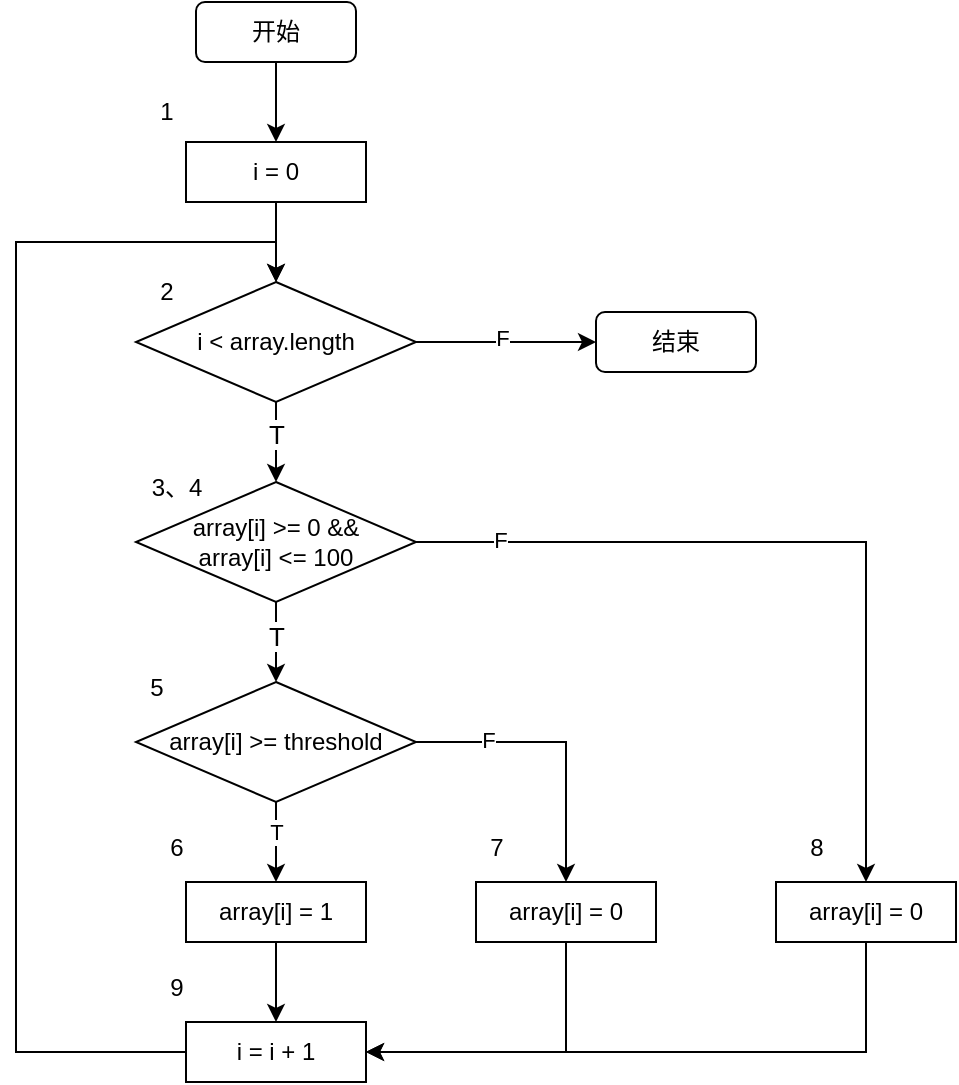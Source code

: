 <mxfile version="24.4.13" type="github" pages="2">
  <diagram name="第 1 页" id="lf6KEcUW7krj2NV99V1O">
    <mxGraphModel dx="1026" dy="685" grid="1" gridSize="10" guides="1" tooltips="1" connect="1" arrows="1" fold="1" page="1" pageScale="1" pageWidth="827" pageHeight="1169" math="0" shadow="0">
      <root>
        <mxCell id="0" />
        <mxCell id="1" parent="0" />
        <mxCell id="ztxj1GRvlJRtUrSpg48a-3" style="edgeStyle=orthogonalEdgeStyle;rounded=0;orthogonalLoop=1;jettySize=auto;html=1;" edge="1" parent="1" source="ztxj1GRvlJRtUrSpg48a-1" target="ztxj1GRvlJRtUrSpg48a-2">
          <mxGeometry relative="1" as="geometry" />
        </mxCell>
        <mxCell id="ztxj1GRvlJRtUrSpg48a-1" value="开始" style="rounded=1;whiteSpace=wrap;html=1;" vertex="1" parent="1">
          <mxGeometry x="340" y="90" width="80" height="30" as="geometry" />
        </mxCell>
        <mxCell id="ztxj1GRvlJRtUrSpg48a-5" value="" style="edgeStyle=orthogonalEdgeStyle;rounded=0;orthogonalLoop=1;jettySize=auto;html=1;" edge="1" parent="1" source="ztxj1GRvlJRtUrSpg48a-2">
          <mxGeometry relative="1" as="geometry">
            <mxPoint x="380" y="230" as="targetPoint" />
          </mxGeometry>
        </mxCell>
        <mxCell id="ztxj1GRvlJRtUrSpg48a-2" value="i = 0" style="rounded=0;whiteSpace=wrap;html=1;" vertex="1" parent="1">
          <mxGeometry x="335" y="160" width="90" height="30" as="geometry" />
        </mxCell>
        <mxCell id="ztxj1GRvlJRtUrSpg48a-11" value="" style="edgeStyle=orthogonalEdgeStyle;rounded=0;orthogonalLoop=1;jettySize=auto;html=1;" edge="1" parent="1" source="ztxj1GRvlJRtUrSpg48a-7" target="ztxj1GRvlJRtUrSpg48a-10">
          <mxGeometry relative="1" as="geometry" />
        </mxCell>
        <mxCell id="ztxj1GRvlJRtUrSpg48a-13" value="T" style="edgeLabel;html=1;align=center;verticalAlign=middle;resizable=0;points=[];fontSize=13;" vertex="1" connectable="0" parent="ztxj1GRvlJRtUrSpg48a-11">
          <mxGeometry x="-0.15" y="1" relative="1" as="geometry">
            <mxPoint x="-1" as="offset" />
          </mxGeometry>
        </mxCell>
        <mxCell id="ztxj1GRvlJRtUrSpg48a-26" style="edgeStyle=orthogonalEdgeStyle;rounded=0;orthogonalLoop=1;jettySize=auto;html=1;entryX=0.5;entryY=0;entryDx=0;entryDy=0;" edge="1" parent="1" source="ztxj1GRvlJRtUrSpg48a-7" target="ztxj1GRvlJRtUrSpg48a-25">
          <mxGeometry relative="1" as="geometry" />
        </mxCell>
        <mxCell id="ztxj1GRvlJRtUrSpg48a-27" value="F" style="edgeLabel;html=1;align=center;verticalAlign=middle;resizable=0;points=[];" vertex="1" connectable="0" parent="ztxj1GRvlJRtUrSpg48a-26">
          <mxGeometry x="-0.787" y="1" relative="1" as="geometry">
            <mxPoint as="offset" />
          </mxGeometry>
        </mxCell>
        <mxCell id="ztxj1GRvlJRtUrSpg48a-7" value="array[i] &amp;gt;= 0 &amp;amp;&amp;amp;&lt;div&gt;array[i] &amp;lt;= 100&lt;/div&gt;" style="rhombus;whiteSpace=wrap;html=1;rounded=0;" vertex="1" parent="1">
          <mxGeometry x="310" y="330" width="140" height="60" as="geometry" />
        </mxCell>
        <mxCell id="ztxj1GRvlJRtUrSpg48a-9" style="edgeStyle=orthogonalEdgeStyle;rounded=0;orthogonalLoop=1;jettySize=auto;html=1;entryX=0.5;entryY=0;entryDx=0;entryDy=0;" edge="1" parent="1" source="ztxj1GRvlJRtUrSpg48a-8" target="ztxj1GRvlJRtUrSpg48a-7">
          <mxGeometry relative="1" as="geometry" />
        </mxCell>
        <mxCell id="ztxj1GRvlJRtUrSpg48a-12" value="T" style="edgeLabel;html=1;align=center;verticalAlign=middle;resizable=0;points=[];fontSize=13;" vertex="1" connectable="0" parent="ztxj1GRvlJRtUrSpg48a-9">
          <mxGeometry x="-0.2" y="3" relative="1" as="geometry">
            <mxPoint x="-3" as="offset" />
          </mxGeometry>
        </mxCell>
        <mxCell id="ztxj1GRvlJRtUrSpg48a-34" style="edgeStyle=orthogonalEdgeStyle;rounded=0;orthogonalLoop=1;jettySize=auto;html=1;" edge="1" parent="1" source="ztxj1GRvlJRtUrSpg48a-8" target="ztxj1GRvlJRtUrSpg48a-33">
          <mxGeometry relative="1" as="geometry" />
        </mxCell>
        <mxCell id="ztxj1GRvlJRtUrSpg48a-35" value="F" style="edgeLabel;html=1;align=center;verticalAlign=middle;resizable=0;points=[];" vertex="1" connectable="0" parent="ztxj1GRvlJRtUrSpg48a-34">
          <mxGeometry x="-0.044" y="2" relative="1" as="geometry">
            <mxPoint as="offset" />
          </mxGeometry>
        </mxCell>
        <mxCell id="ztxj1GRvlJRtUrSpg48a-8" value="i &amp;lt; array.length" style="rhombus;whiteSpace=wrap;html=1;rounded=0;" vertex="1" parent="1">
          <mxGeometry x="310" y="230" width="140" height="60" as="geometry" />
        </mxCell>
        <mxCell id="ztxj1GRvlJRtUrSpg48a-17" style="edgeStyle=orthogonalEdgeStyle;rounded=0;orthogonalLoop=1;jettySize=auto;html=1;entryX=0.5;entryY=0;entryDx=0;entryDy=0;" edge="1" parent="1" source="ztxj1GRvlJRtUrSpg48a-10" target="ztxj1GRvlJRtUrSpg48a-16">
          <mxGeometry relative="1" as="geometry" />
        </mxCell>
        <mxCell id="ztxj1GRvlJRtUrSpg48a-19" value="T" style="edgeLabel;html=1;align=center;verticalAlign=middle;resizable=0;points=[];" vertex="1" connectable="0" parent="ztxj1GRvlJRtUrSpg48a-17">
          <mxGeometry x="-0.25" relative="1" as="geometry">
            <mxPoint as="offset" />
          </mxGeometry>
        </mxCell>
        <mxCell id="ztxj1GRvlJRtUrSpg48a-23" style="edgeStyle=orthogonalEdgeStyle;rounded=0;orthogonalLoop=1;jettySize=auto;html=1;entryX=0.5;entryY=0;entryDx=0;entryDy=0;" edge="1" parent="1" source="ztxj1GRvlJRtUrSpg48a-10" target="ztxj1GRvlJRtUrSpg48a-22">
          <mxGeometry relative="1" as="geometry" />
        </mxCell>
        <mxCell id="ztxj1GRvlJRtUrSpg48a-24" value="F" style="edgeLabel;html=1;align=center;verticalAlign=middle;resizable=0;points=[];" vertex="1" connectable="0" parent="ztxj1GRvlJRtUrSpg48a-23">
          <mxGeometry x="-0.503" y="1" relative="1" as="geometry">
            <mxPoint as="offset" />
          </mxGeometry>
        </mxCell>
        <mxCell id="ztxj1GRvlJRtUrSpg48a-10" value="array[i] &amp;gt;= threshold" style="rhombus;whiteSpace=wrap;html=1;rounded=0;" vertex="1" parent="1">
          <mxGeometry x="310" y="430" width="140" height="60" as="geometry" />
        </mxCell>
        <mxCell id="ztxj1GRvlJRtUrSpg48a-29" value="" style="edgeStyle=orthogonalEdgeStyle;rounded=0;orthogonalLoop=1;jettySize=auto;html=1;" edge="1" parent="1" source="ztxj1GRvlJRtUrSpg48a-16" target="ztxj1GRvlJRtUrSpg48a-28">
          <mxGeometry relative="1" as="geometry" />
        </mxCell>
        <mxCell id="ztxj1GRvlJRtUrSpg48a-16" value="array[i] = 1" style="rounded=0;whiteSpace=wrap;html=1;" vertex="1" parent="1">
          <mxGeometry x="335" y="530" width="90" height="30" as="geometry" />
        </mxCell>
        <mxCell id="ztxj1GRvlJRtUrSpg48a-30" style="edgeStyle=orthogonalEdgeStyle;rounded=0;orthogonalLoop=1;jettySize=auto;html=1;entryX=1;entryY=0.5;entryDx=0;entryDy=0;exitX=0.5;exitY=1;exitDx=0;exitDy=0;" edge="1" parent="1" source="ztxj1GRvlJRtUrSpg48a-22" target="ztxj1GRvlJRtUrSpg48a-28">
          <mxGeometry relative="1" as="geometry" />
        </mxCell>
        <mxCell id="ztxj1GRvlJRtUrSpg48a-22" value="array[i] = 0" style="rounded=0;whiteSpace=wrap;html=1;" vertex="1" parent="1">
          <mxGeometry x="480" y="530" width="90" height="30" as="geometry" />
        </mxCell>
        <mxCell id="ztxj1GRvlJRtUrSpg48a-31" style="edgeStyle=orthogonalEdgeStyle;rounded=0;orthogonalLoop=1;jettySize=auto;html=1;entryX=1;entryY=0.5;entryDx=0;entryDy=0;exitX=0.5;exitY=1;exitDx=0;exitDy=0;" edge="1" parent="1" source="ztxj1GRvlJRtUrSpg48a-25" target="ztxj1GRvlJRtUrSpg48a-28">
          <mxGeometry relative="1" as="geometry" />
        </mxCell>
        <mxCell id="ztxj1GRvlJRtUrSpg48a-25" value="array[i] = 0" style="rounded=0;whiteSpace=wrap;html=1;" vertex="1" parent="1">
          <mxGeometry x="630" y="530" width="90" height="30" as="geometry" />
        </mxCell>
        <mxCell id="ztxj1GRvlJRtUrSpg48a-32" style="edgeStyle=orthogonalEdgeStyle;rounded=0;orthogonalLoop=1;jettySize=auto;html=1;entryX=0.5;entryY=0;entryDx=0;entryDy=0;" edge="1" parent="1" source="ztxj1GRvlJRtUrSpg48a-28" target="ztxj1GRvlJRtUrSpg48a-8">
          <mxGeometry relative="1" as="geometry">
            <Array as="points">
              <mxPoint x="250" y="615" />
              <mxPoint x="250" y="210" />
              <mxPoint x="380" y="210" />
            </Array>
          </mxGeometry>
        </mxCell>
        <mxCell id="ztxj1GRvlJRtUrSpg48a-28" value="i = i + 1" style="rounded=0;whiteSpace=wrap;html=1;" vertex="1" parent="1">
          <mxGeometry x="335" y="600" width="90" height="30" as="geometry" />
        </mxCell>
        <mxCell id="ztxj1GRvlJRtUrSpg48a-33" value="结束" style="rounded=1;whiteSpace=wrap;html=1;" vertex="1" parent="1">
          <mxGeometry x="540" y="245" width="80" height="30" as="geometry" />
        </mxCell>
        <mxCell id="MBn2OuKJ7gwq_gBP0seR-1" value="1" style="text;html=1;align=center;verticalAlign=middle;resizable=0;points=[];autosize=1;strokeColor=none;fillColor=none;" vertex="1" parent="1">
          <mxGeometry x="310" y="130" width="30" height="30" as="geometry" />
        </mxCell>
        <mxCell id="MBn2OuKJ7gwq_gBP0seR-3" value="2" style="text;html=1;align=center;verticalAlign=middle;resizable=0;points=[];autosize=1;strokeColor=none;fillColor=none;" vertex="1" parent="1">
          <mxGeometry x="310" y="220" width="30" height="30" as="geometry" />
        </mxCell>
        <mxCell id="MBn2OuKJ7gwq_gBP0seR-4" value="3、4" style="text;html=1;align=center;verticalAlign=middle;resizable=0;points=[];autosize=1;strokeColor=none;fillColor=none;" vertex="1" parent="1">
          <mxGeometry x="305" y="318" width="50" height="30" as="geometry" />
        </mxCell>
        <mxCell id="MBn2OuKJ7gwq_gBP0seR-5" value="5" style="text;html=1;align=center;verticalAlign=middle;resizable=0;points=[];autosize=1;strokeColor=none;fillColor=none;" vertex="1" parent="1">
          <mxGeometry x="305" y="418" width="30" height="30" as="geometry" />
        </mxCell>
        <mxCell id="MBn2OuKJ7gwq_gBP0seR-6" value="6" style="text;html=1;align=center;verticalAlign=middle;resizable=0;points=[];autosize=1;strokeColor=none;fillColor=none;" vertex="1" parent="1">
          <mxGeometry x="315" y="498" width="30" height="30" as="geometry" />
        </mxCell>
        <mxCell id="MBn2OuKJ7gwq_gBP0seR-7" value="7" style="text;html=1;align=center;verticalAlign=middle;resizable=0;points=[];autosize=1;strokeColor=none;fillColor=none;" vertex="1" parent="1">
          <mxGeometry x="475" y="498" width="30" height="30" as="geometry" />
        </mxCell>
        <mxCell id="MBn2OuKJ7gwq_gBP0seR-8" value="8" style="text;html=1;align=center;verticalAlign=middle;resizable=0;points=[];autosize=1;strokeColor=none;fillColor=none;" vertex="1" parent="1">
          <mxGeometry x="635" y="498" width="30" height="30" as="geometry" />
        </mxCell>
        <mxCell id="MBn2OuKJ7gwq_gBP0seR-9" value="9" style="text;html=1;align=center;verticalAlign=middle;resizable=0;points=[];autosize=1;strokeColor=none;fillColor=none;" vertex="1" parent="1">
          <mxGeometry x="315" y="568" width="30" height="30" as="geometry" />
        </mxCell>
      </root>
    </mxGraphModel>
  </diagram>
  <diagram id="MEEZ5F5BzHYaPQglt7Vo" name="第 2 页">
    <mxGraphModel dx="1853" dy="685" grid="1" gridSize="10" guides="1" tooltips="1" connect="1" arrows="1" fold="1" page="1" pageScale="1" pageWidth="827" pageHeight="1169" math="0" shadow="0">
      <root>
        <mxCell id="0" />
        <mxCell id="1" parent="0" />
        <mxCell id="6iRIuwnWVJuVHXGWVnEy-1" style="edgeStyle=orthogonalEdgeStyle;rounded=0;orthogonalLoop=1;jettySize=auto;html=1;" edge="1" parent="1" source="6iRIuwnWVJuVHXGWVnEy-2" target="6iRIuwnWVJuVHXGWVnEy-4">
          <mxGeometry relative="1" as="geometry" />
        </mxCell>
        <mxCell id="6iRIuwnWVJuVHXGWVnEy-2" value="开始" style="rounded=0;whiteSpace=wrap;html=1;" vertex="1" parent="1">
          <mxGeometry x="90" y="90" width="80" height="30" as="geometry" />
        </mxCell>
        <mxCell id="6iRIuwnWVJuVHXGWVnEy-3" value="" style="edgeStyle=orthogonalEdgeStyle;rounded=0;orthogonalLoop=1;jettySize=auto;html=1;" edge="1" parent="1" source="6iRIuwnWVJuVHXGWVnEy-4">
          <mxGeometry relative="1" as="geometry">
            <mxPoint x="130" y="230" as="targetPoint" />
          </mxGeometry>
        </mxCell>
        <mxCell id="6iRIuwnWVJuVHXGWVnEy-4" value="i = 0" style="rounded=0;whiteSpace=wrap;html=1;" vertex="1" parent="1">
          <mxGeometry x="85" y="160" width="90" height="30" as="geometry" />
        </mxCell>
        <mxCell id="6iRIuwnWVJuVHXGWVnEy-5" value="" style="edgeStyle=orthogonalEdgeStyle;rounded=0;orthogonalLoop=1;jettySize=auto;html=1;" edge="1" parent="1" source="6iRIuwnWVJuVHXGWVnEy-9" target="6iRIuwnWVJuVHXGWVnEy-19">
          <mxGeometry relative="1" as="geometry" />
        </mxCell>
        <mxCell id="6iRIuwnWVJuVHXGWVnEy-6" value="T" style="edgeLabel;html=1;align=center;verticalAlign=middle;resizable=0;points=[];fontSize=13;rounded=0;" vertex="1" connectable="0" parent="6iRIuwnWVJuVHXGWVnEy-5">
          <mxGeometry x="-0.15" y="1" relative="1" as="geometry">
            <mxPoint x="-1" as="offset" />
          </mxGeometry>
        </mxCell>
        <mxCell id="6iRIuwnWVJuVHXGWVnEy-7" style="edgeStyle=orthogonalEdgeStyle;rounded=0;orthogonalLoop=1;jettySize=auto;html=1;entryX=0.5;entryY=0;entryDx=0;entryDy=0;" edge="1" parent="1" source="6iRIuwnWVJuVHXGWVnEy-9" target="6iRIuwnWVJuVHXGWVnEy-25">
          <mxGeometry relative="1" as="geometry" />
        </mxCell>
        <mxCell id="6iRIuwnWVJuVHXGWVnEy-8" value="F" style="edgeLabel;html=1;align=center;verticalAlign=middle;resizable=0;points=[];rounded=0;" vertex="1" connectable="0" parent="6iRIuwnWVJuVHXGWVnEy-7">
          <mxGeometry x="-0.787" y="1" relative="1" as="geometry">
            <mxPoint as="offset" />
          </mxGeometry>
        </mxCell>
        <mxCell id="6iRIuwnWVJuVHXGWVnEy-9" value="array[i] &amp;gt;= 0 &amp;amp;&amp;amp;&lt;div&gt;array[i] &amp;lt;= 100&lt;/div&gt;" style="rhombus;whiteSpace=wrap;html=1;rounded=0;" vertex="1" parent="1">
          <mxGeometry x="60" y="330" width="140" height="60" as="geometry" />
        </mxCell>
        <mxCell id="6iRIuwnWVJuVHXGWVnEy-10" style="edgeStyle=orthogonalEdgeStyle;rounded=0;orthogonalLoop=1;jettySize=auto;html=1;entryX=0.5;entryY=0;entryDx=0;entryDy=0;" edge="1" parent="1" source="6iRIuwnWVJuVHXGWVnEy-14" target="6iRIuwnWVJuVHXGWVnEy-9">
          <mxGeometry relative="1" as="geometry" />
        </mxCell>
        <mxCell id="6iRIuwnWVJuVHXGWVnEy-11" value="T" style="edgeLabel;html=1;align=center;verticalAlign=middle;resizable=0;points=[];fontSize=13;rounded=0;" vertex="1" connectable="0" parent="6iRIuwnWVJuVHXGWVnEy-10">
          <mxGeometry x="-0.2" y="3" relative="1" as="geometry">
            <mxPoint x="-3" as="offset" />
          </mxGeometry>
        </mxCell>
        <mxCell id="6iRIuwnWVJuVHXGWVnEy-12" style="edgeStyle=orthogonalEdgeStyle;rounded=0;orthogonalLoop=1;jettySize=auto;html=1;" edge="1" parent="1" source="6iRIuwnWVJuVHXGWVnEy-14" target="6iRIuwnWVJuVHXGWVnEy-28">
          <mxGeometry relative="1" as="geometry" />
        </mxCell>
        <mxCell id="6iRIuwnWVJuVHXGWVnEy-13" value="F" style="edgeLabel;html=1;align=center;verticalAlign=middle;resizable=0;points=[];rounded=0;" vertex="1" connectable="0" parent="6iRIuwnWVJuVHXGWVnEy-12">
          <mxGeometry x="-0.044" y="2" relative="1" as="geometry">
            <mxPoint as="offset" />
          </mxGeometry>
        </mxCell>
        <mxCell id="6iRIuwnWVJuVHXGWVnEy-14" value="i &amp;lt; array.length" style="rhombus;whiteSpace=wrap;html=1;rounded=0;" vertex="1" parent="1">
          <mxGeometry x="60" y="230" width="140" height="60" as="geometry" />
        </mxCell>
        <mxCell id="6iRIuwnWVJuVHXGWVnEy-15" style="edgeStyle=orthogonalEdgeStyle;rounded=0;orthogonalLoop=1;jettySize=auto;html=1;entryX=0.5;entryY=0;entryDx=0;entryDy=0;" edge="1" parent="1" source="6iRIuwnWVJuVHXGWVnEy-19" target="6iRIuwnWVJuVHXGWVnEy-21">
          <mxGeometry relative="1" as="geometry" />
        </mxCell>
        <mxCell id="6iRIuwnWVJuVHXGWVnEy-16" value="T" style="edgeLabel;html=1;align=center;verticalAlign=middle;resizable=0;points=[];rounded=0;" vertex="1" connectable="0" parent="6iRIuwnWVJuVHXGWVnEy-15">
          <mxGeometry x="-0.25" relative="1" as="geometry">
            <mxPoint as="offset" />
          </mxGeometry>
        </mxCell>
        <mxCell id="6iRIuwnWVJuVHXGWVnEy-17" style="edgeStyle=orthogonalEdgeStyle;rounded=0;orthogonalLoop=1;jettySize=auto;html=1;entryX=0.5;entryY=0;entryDx=0;entryDy=0;" edge="1" parent="1" source="6iRIuwnWVJuVHXGWVnEy-19" target="6iRIuwnWVJuVHXGWVnEy-23">
          <mxGeometry relative="1" as="geometry" />
        </mxCell>
        <mxCell id="6iRIuwnWVJuVHXGWVnEy-18" value="F" style="edgeLabel;html=1;align=center;verticalAlign=middle;resizable=0;points=[];rounded=0;" vertex="1" connectable="0" parent="6iRIuwnWVJuVHXGWVnEy-17">
          <mxGeometry x="-0.503" y="1" relative="1" as="geometry">
            <mxPoint as="offset" />
          </mxGeometry>
        </mxCell>
        <mxCell id="6iRIuwnWVJuVHXGWVnEy-19" value="array[i] &amp;gt;= threshold" style="rhombus;whiteSpace=wrap;html=1;rounded=0;" vertex="1" parent="1">
          <mxGeometry x="60" y="430" width="140" height="60" as="geometry" />
        </mxCell>
        <mxCell id="6iRIuwnWVJuVHXGWVnEy-20" value="" style="edgeStyle=orthogonalEdgeStyle;rounded=0;orthogonalLoop=1;jettySize=auto;html=1;" edge="1" parent="1" source="6iRIuwnWVJuVHXGWVnEy-21" target="6iRIuwnWVJuVHXGWVnEy-27">
          <mxGeometry relative="1" as="geometry" />
        </mxCell>
        <mxCell id="6iRIuwnWVJuVHXGWVnEy-21" value="array[i] = 1" style="rounded=0;whiteSpace=wrap;html=1;" vertex="1" parent="1">
          <mxGeometry x="85" y="530" width="90" height="30" as="geometry" />
        </mxCell>
        <mxCell id="6iRIuwnWVJuVHXGWVnEy-22" style="edgeStyle=orthogonalEdgeStyle;rounded=0;orthogonalLoop=1;jettySize=auto;html=1;entryX=1;entryY=0.5;entryDx=0;entryDy=0;exitX=0.5;exitY=1;exitDx=0;exitDy=0;" edge="1" parent="1" source="6iRIuwnWVJuVHXGWVnEy-23" target="6iRIuwnWVJuVHXGWVnEy-27">
          <mxGeometry relative="1" as="geometry" />
        </mxCell>
        <mxCell id="6iRIuwnWVJuVHXGWVnEy-23" value="array[i] = 0" style="rounded=0;whiteSpace=wrap;html=1;" vertex="1" parent="1">
          <mxGeometry x="230" y="530" width="90" height="30" as="geometry" />
        </mxCell>
        <mxCell id="6iRIuwnWVJuVHXGWVnEy-24" style="edgeStyle=orthogonalEdgeStyle;rounded=0;orthogonalLoop=1;jettySize=auto;html=1;entryX=1;entryY=0.5;entryDx=0;entryDy=0;exitX=0.5;exitY=1;exitDx=0;exitDy=0;" edge="1" parent="1" source="6iRIuwnWVJuVHXGWVnEy-25" target="6iRIuwnWVJuVHXGWVnEy-27">
          <mxGeometry relative="1" as="geometry" />
        </mxCell>
        <mxCell id="6iRIuwnWVJuVHXGWVnEy-25" value="array[i] = 0" style="rounded=0;whiteSpace=wrap;html=1;" vertex="1" parent="1">
          <mxGeometry x="380" y="530" width="90" height="30" as="geometry" />
        </mxCell>
        <mxCell id="6iRIuwnWVJuVHXGWVnEy-26" style="edgeStyle=orthogonalEdgeStyle;rounded=0;orthogonalLoop=1;jettySize=auto;html=1;entryX=0.5;entryY=0;entryDx=0;entryDy=0;" edge="1" parent="1" source="6iRIuwnWVJuVHXGWVnEy-27" target="6iRIuwnWVJuVHXGWVnEy-14">
          <mxGeometry relative="1" as="geometry">
            <Array as="points">
              <mxPoint y="615" />
              <mxPoint y="210" />
              <mxPoint x="130" y="210" />
            </Array>
          </mxGeometry>
        </mxCell>
        <mxCell id="6iRIuwnWVJuVHXGWVnEy-27" value="i = i + 1" style="rounded=0;whiteSpace=wrap;html=1;" vertex="1" parent="1">
          <mxGeometry x="85" y="600" width="90" height="30" as="geometry" />
        </mxCell>
        <mxCell id="6iRIuwnWVJuVHXGWVnEy-28" value="结束" style="rounded=0;whiteSpace=wrap;html=1;" vertex="1" parent="1">
          <mxGeometry x="290" y="245" width="80" height="30" as="geometry" />
        </mxCell>
        <mxCell id="6iRIuwnWVJuVHXGWVnEy-29" value="1" style="text;html=1;align=center;verticalAlign=middle;resizable=0;points=[];autosize=1;strokeColor=none;fillColor=none;rounded=0;" vertex="1" parent="1">
          <mxGeometry x="60" y="130" width="30" height="30" as="geometry" />
        </mxCell>
        <mxCell id="6iRIuwnWVJuVHXGWVnEy-30" value="2" style="text;html=1;align=center;verticalAlign=middle;resizable=0;points=[];autosize=1;strokeColor=none;fillColor=none;rounded=0;" vertex="1" parent="1">
          <mxGeometry x="60" y="220" width="30" height="30" as="geometry" />
        </mxCell>
        <mxCell id="6iRIuwnWVJuVHXGWVnEy-31" value="3、4" style="text;html=1;align=center;verticalAlign=middle;resizable=0;points=[];autosize=1;strokeColor=none;fillColor=none;rounded=0;" vertex="1" parent="1">
          <mxGeometry x="55" y="318" width="50" height="30" as="geometry" />
        </mxCell>
        <mxCell id="6iRIuwnWVJuVHXGWVnEy-32" value="5" style="text;html=1;align=center;verticalAlign=middle;resizable=0;points=[];autosize=1;strokeColor=none;fillColor=none;rounded=0;" vertex="1" parent="1">
          <mxGeometry x="55" y="418" width="30" height="30" as="geometry" />
        </mxCell>
        <mxCell id="6iRIuwnWVJuVHXGWVnEy-33" value="6" style="text;html=1;align=center;verticalAlign=middle;resizable=0;points=[];autosize=1;strokeColor=none;fillColor=none;rounded=0;" vertex="1" parent="1">
          <mxGeometry x="65" y="498" width="30" height="30" as="geometry" />
        </mxCell>
        <mxCell id="6iRIuwnWVJuVHXGWVnEy-34" value="7" style="text;html=1;align=center;verticalAlign=middle;resizable=0;points=[];autosize=1;strokeColor=none;fillColor=none;rounded=0;" vertex="1" parent="1">
          <mxGeometry x="225" y="498" width="30" height="30" as="geometry" />
        </mxCell>
        <mxCell id="6iRIuwnWVJuVHXGWVnEy-35" value="8" style="text;html=1;align=center;verticalAlign=middle;resizable=0;points=[];autosize=1;strokeColor=none;fillColor=none;rounded=0;" vertex="1" parent="1">
          <mxGeometry x="385" y="498" width="30" height="30" as="geometry" />
        </mxCell>
        <mxCell id="6iRIuwnWVJuVHXGWVnEy-36" value="9" style="text;html=1;align=center;verticalAlign=middle;resizable=0;points=[];autosize=1;strokeColor=none;fillColor=none;rounded=0;" vertex="1" parent="1">
          <mxGeometry x="65" y="568" width="30" height="30" as="geometry" />
        </mxCell>
        <mxCell id="7ngwat3tqB6ckQk-BIX3-16" value="10" style="text;html=1;align=center;verticalAlign=middle;resizable=0;points=[];autosize=1;strokeColor=none;fillColor=none;" vertex="1" parent="1">
          <mxGeometry x="270" y="218" width="40" height="30" as="geometry" />
        </mxCell>
        <mxCell id="7ngwat3tqB6ckQk-BIX3-17" value="" style="edgeStyle=orthogonalEdgeStyle;rounded=0;orthogonalLoop=1;jettySize=auto;html=1;" edge="1" parent="1" source="7ngwat3tqB6ckQk-BIX3-18" target="7ngwat3tqB6ckQk-BIX3-22">
          <mxGeometry relative="1" as="geometry" />
        </mxCell>
        <mxCell id="7ngwat3tqB6ckQk-BIX3-18" value="1" style="ellipse;whiteSpace=wrap;html=1;aspect=fixed;rounded=0;" vertex="1" parent="1">
          <mxGeometry x="610" y="110" width="40" height="40" as="geometry" />
        </mxCell>
        <mxCell id="7ngwat3tqB6ckQk-BIX3-19" value="" style="edgeStyle=orthogonalEdgeStyle;rounded=0;orthogonalLoop=1;jettySize=auto;html=1;" edge="1" parent="1" source="7ngwat3tqB6ckQk-BIX3-22" target="7ngwat3tqB6ckQk-BIX3-27">
          <mxGeometry relative="1" as="geometry" />
        </mxCell>
        <mxCell id="7ngwat3tqB6ckQk-BIX3-20" value="T" style="edgeLabel;html=1;align=center;verticalAlign=middle;resizable=0;points=[];" vertex="1" connectable="0" parent="7ngwat3tqB6ckQk-BIX3-19">
          <mxGeometry x="-0.2" y="1" relative="1" as="geometry">
            <mxPoint as="offset" />
          </mxGeometry>
        </mxCell>
        <mxCell id="7ngwat3tqB6ckQk-BIX3-21" value="" style="edgeStyle=orthogonalEdgeStyle;rounded=0;orthogonalLoop=1;jettySize=auto;html=1;" edge="1" parent="1" source="7ngwat3tqB6ckQk-BIX3-22" target="7ngwat3tqB6ckQk-BIX3-44">
          <mxGeometry relative="1" as="geometry" />
        </mxCell>
        <mxCell id="7ngwat3tqB6ckQk-BIX3-45" value="F" style="edgeLabel;html=1;align=center;verticalAlign=middle;resizable=0;points=[];" vertex="1" connectable="0" parent="7ngwat3tqB6ckQk-BIX3-21">
          <mxGeometry x="-0.275" relative="1" as="geometry">
            <mxPoint as="offset" />
          </mxGeometry>
        </mxCell>
        <mxCell id="7ngwat3tqB6ckQk-BIX3-22" value="2" style="ellipse;whiteSpace=wrap;html=1;aspect=fixed;rounded=0;" vertex="1" parent="1">
          <mxGeometry x="610" y="190" width="40" height="40" as="geometry" />
        </mxCell>
        <mxCell id="7ngwat3tqB6ckQk-BIX3-23" value="" style="edgeStyle=orthogonalEdgeStyle;rounded=0;orthogonalLoop=1;jettySize=auto;html=1;" edge="1" parent="1" source="7ngwat3tqB6ckQk-BIX3-27" target="7ngwat3tqB6ckQk-BIX3-31">
          <mxGeometry relative="1" as="geometry" />
        </mxCell>
        <mxCell id="7ngwat3tqB6ckQk-BIX3-24" value="T" style="edgeLabel;html=1;align=center;verticalAlign=middle;resizable=0;points=[];rounded=0;" vertex="1" connectable="0" parent="7ngwat3tqB6ckQk-BIX3-23">
          <mxGeometry x="-0.286" relative="1" as="geometry">
            <mxPoint as="offset" />
          </mxGeometry>
        </mxCell>
        <mxCell id="7ngwat3tqB6ckQk-BIX3-25" style="rounded=0;orthogonalLoop=1;jettySize=auto;html=1;exitX=1;exitY=1;exitDx=0;exitDy=0;entryX=0;entryY=0;entryDx=0;entryDy=0;" edge="1" parent="1" source="7ngwat3tqB6ckQk-BIX3-27" target="7ngwat3tqB6ckQk-BIX3-43">
          <mxGeometry relative="1" as="geometry">
            <mxPoint x="750" y="510" as="targetPoint" />
          </mxGeometry>
        </mxCell>
        <mxCell id="7ngwat3tqB6ckQk-BIX3-26" value="F" style="edgeLabel;html=1;align=center;verticalAlign=middle;resizable=0;points=[];" vertex="1" connectable="0" parent="7ngwat3tqB6ckQk-BIX3-25">
          <mxGeometry x="-0.811" relative="1" as="geometry">
            <mxPoint as="offset" />
          </mxGeometry>
        </mxCell>
        <mxCell id="7ngwat3tqB6ckQk-BIX3-27" value="3" style="ellipse;whiteSpace=wrap;html=1;aspect=fixed;rounded=0;" vertex="1" parent="1">
          <mxGeometry x="610" y="270" width="40" height="40" as="geometry" />
        </mxCell>
        <mxCell id="7ngwat3tqB6ckQk-BIX3-28" value="T" style="edgeStyle=orthogonalEdgeStyle;rounded=0;orthogonalLoop=1;jettySize=auto;html=1;" edge="1" parent="1" source="7ngwat3tqB6ckQk-BIX3-31" target="7ngwat3tqB6ckQk-BIX3-35">
          <mxGeometry relative="1" as="geometry" />
        </mxCell>
        <mxCell id="7ngwat3tqB6ckQk-BIX3-29" style="rounded=0;orthogonalLoop=1;jettySize=auto;html=1;exitX=1;exitY=1;exitDx=0;exitDy=0;entryX=0;entryY=0;entryDx=0;entryDy=0;" edge="1" parent="1" source="7ngwat3tqB6ckQk-BIX3-31" target="7ngwat3tqB6ckQk-BIX3-43">
          <mxGeometry relative="1" as="geometry" />
        </mxCell>
        <mxCell id="7ngwat3tqB6ckQk-BIX3-30" value="F" style="edgeLabel;html=1;align=center;verticalAlign=middle;resizable=0;points=[];" vertex="1" connectable="0" parent="7ngwat3tqB6ckQk-BIX3-29">
          <mxGeometry x="-0.578" y="-1" relative="1" as="geometry">
            <mxPoint as="offset" />
          </mxGeometry>
        </mxCell>
        <mxCell id="7ngwat3tqB6ckQk-BIX3-31" value="4" style="ellipse;whiteSpace=wrap;html=1;aspect=fixed;rounded=0;" vertex="1" parent="1">
          <mxGeometry x="610" y="348" width="40" height="40" as="geometry" />
        </mxCell>
        <mxCell id="7ngwat3tqB6ckQk-BIX3-32" value="T" style="edgeStyle=orthogonalEdgeStyle;rounded=0;orthogonalLoop=1;jettySize=auto;html=1;" edge="1" parent="1" source="7ngwat3tqB6ckQk-BIX3-35" target="7ngwat3tqB6ckQk-BIX3-37">
          <mxGeometry relative="1" as="geometry" />
        </mxCell>
        <mxCell id="7ngwat3tqB6ckQk-BIX3-33" style="rounded=0;orthogonalLoop=1;jettySize=auto;html=1;exitX=1;exitY=1;exitDx=0;exitDy=0;entryX=0;entryY=0;entryDx=0;entryDy=0;" edge="1" parent="1" source="7ngwat3tqB6ckQk-BIX3-35" target="7ngwat3tqB6ckQk-BIX3-41">
          <mxGeometry relative="1" as="geometry">
            <mxPoint x="680" y="500" as="targetPoint" />
          </mxGeometry>
        </mxCell>
        <mxCell id="7ngwat3tqB6ckQk-BIX3-34" value="F" style="edgeLabel;html=1;align=center;verticalAlign=middle;resizable=0;points=[];" vertex="1" connectable="0" parent="7ngwat3tqB6ckQk-BIX3-33">
          <mxGeometry x="-0.059" y="-1" relative="1" as="geometry">
            <mxPoint as="offset" />
          </mxGeometry>
        </mxCell>
        <mxCell id="7ngwat3tqB6ckQk-BIX3-35" value="5" style="ellipse;whiteSpace=wrap;html=1;aspect=fixed;rounded=0;" vertex="1" parent="1">
          <mxGeometry x="610" y="428" width="40" height="40" as="geometry" />
        </mxCell>
        <mxCell id="7ngwat3tqB6ckQk-BIX3-36" value="" style="edgeStyle=orthogonalEdgeStyle;rounded=0;orthogonalLoop=1;jettySize=auto;html=1;" edge="1" parent="1" source="7ngwat3tqB6ckQk-BIX3-37" target="7ngwat3tqB6ckQk-BIX3-39">
          <mxGeometry relative="1" as="geometry" />
        </mxCell>
        <mxCell id="7ngwat3tqB6ckQk-BIX3-37" value="6" style="ellipse;whiteSpace=wrap;html=1;aspect=fixed;rounded=0;" vertex="1" parent="1">
          <mxGeometry x="610" y="510" width="40" height="40" as="geometry" />
        </mxCell>
        <mxCell id="7ngwat3tqB6ckQk-BIX3-38" style="edgeStyle=orthogonalEdgeStyle;rounded=0;orthogonalLoop=1;jettySize=auto;html=1;exitX=0;exitY=0.5;exitDx=0;exitDy=0;entryX=0;entryY=0.5;entryDx=0;entryDy=0;curved=1;" edge="1" parent="1" source="7ngwat3tqB6ckQk-BIX3-39" target="7ngwat3tqB6ckQk-BIX3-22">
          <mxGeometry relative="1" as="geometry">
            <Array as="points">
              <mxPoint x="560" y="610" />
              <mxPoint x="560" y="210" />
            </Array>
          </mxGeometry>
        </mxCell>
        <mxCell id="7ngwat3tqB6ckQk-BIX3-39" value="9" style="ellipse;whiteSpace=wrap;html=1;aspect=fixed;rounded=0;" vertex="1" parent="1">
          <mxGeometry x="610" y="590" width="40" height="40" as="geometry" />
        </mxCell>
        <mxCell id="7ngwat3tqB6ckQk-BIX3-40" style="rounded=0;orthogonalLoop=1;jettySize=auto;html=1;exitX=0;exitY=1;exitDx=0;exitDy=0;entryX=1;entryY=0;entryDx=0;entryDy=0;" edge="1" parent="1" source="7ngwat3tqB6ckQk-BIX3-41" target="7ngwat3tqB6ckQk-BIX3-39">
          <mxGeometry relative="1" as="geometry" />
        </mxCell>
        <mxCell id="7ngwat3tqB6ckQk-BIX3-41" value="7" style="ellipse;whiteSpace=wrap;html=1;aspect=fixed;rounded=0;" vertex="1" parent="1">
          <mxGeometry x="680" y="510" width="40" height="40" as="geometry" />
        </mxCell>
        <mxCell id="7ngwat3tqB6ckQk-BIX3-42" style="rounded=0;orthogonalLoop=1;jettySize=auto;html=1;exitX=0;exitY=1;exitDx=0;exitDy=0;entryX=1;entryY=0.5;entryDx=0;entryDy=0;" edge="1" parent="1" source="7ngwat3tqB6ckQk-BIX3-43" target="7ngwat3tqB6ckQk-BIX3-39">
          <mxGeometry relative="1" as="geometry" />
        </mxCell>
        <mxCell id="7ngwat3tqB6ckQk-BIX3-43" value="8" style="ellipse;whiteSpace=wrap;html=1;aspect=fixed;rounded=0;" vertex="1" parent="1">
          <mxGeometry x="750" y="510" width="40" height="40" as="geometry" />
        </mxCell>
        <mxCell id="7ngwat3tqB6ckQk-BIX3-44" value="10" style="ellipse;whiteSpace=wrap;html=1;aspect=fixed;rounded=0;" vertex="1" parent="1">
          <mxGeometry x="730" y="190" width="40" height="40" as="geometry" />
        </mxCell>
      </root>
    </mxGraphModel>
  </diagram>
</mxfile>
